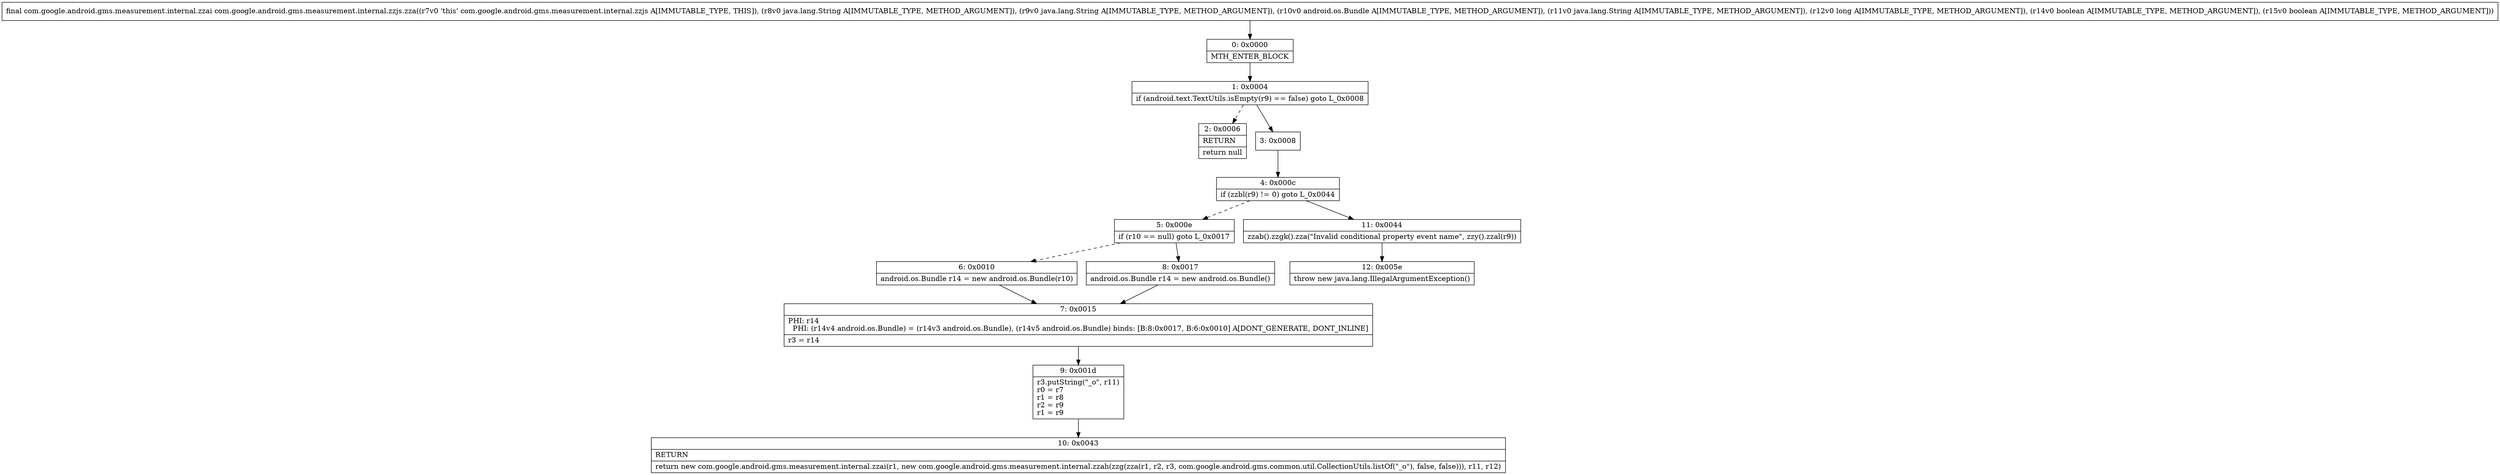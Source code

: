 digraph "CFG forcom.google.android.gms.measurement.internal.zzjs.zza(Ljava\/lang\/String;Ljava\/lang\/String;Landroid\/os\/Bundle;Ljava\/lang\/String;JZZ)Lcom\/google\/android\/gms\/measurement\/internal\/zzai;" {
Node_0 [shape=record,label="{0\:\ 0x0000|MTH_ENTER_BLOCK\l}"];
Node_1 [shape=record,label="{1\:\ 0x0004|if (android.text.TextUtils.isEmpty(r9) == false) goto L_0x0008\l}"];
Node_2 [shape=record,label="{2\:\ 0x0006|RETURN\l|return null\l}"];
Node_3 [shape=record,label="{3\:\ 0x0008}"];
Node_4 [shape=record,label="{4\:\ 0x000c|if (zzbl(r9) != 0) goto L_0x0044\l}"];
Node_5 [shape=record,label="{5\:\ 0x000e|if (r10 == null) goto L_0x0017\l}"];
Node_6 [shape=record,label="{6\:\ 0x0010|android.os.Bundle r14 = new android.os.Bundle(r10)\l}"];
Node_7 [shape=record,label="{7\:\ 0x0015|PHI: r14 \l  PHI: (r14v4 android.os.Bundle) = (r14v3 android.os.Bundle), (r14v5 android.os.Bundle) binds: [B:8:0x0017, B:6:0x0010] A[DONT_GENERATE, DONT_INLINE]\l|r3 = r14\l}"];
Node_8 [shape=record,label="{8\:\ 0x0017|android.os.Bundle r14 = new android.os.Bundle()\l}"];
Node_9 [shape=record,label="{9\:\ 0x001d|r3.putString(\"_o\", r11)\lr0 = r7\lr1 = r8\lr2 = r9\lr1 = r9\l}"];
Node_10 [shape=record,label="{10\:\ 0x0043|RETURN\l|return new com.google.android.gms.measurement.internal.zzai(r1, new com.google.android.gms.measurement.internal.zzah(zzg(zza(r1, r2, r3, com.google.android.gms.common.util.CollectionUtils.listOf(\"_o\"), false, false))), r11, r12)\l}"];
Node_11 [shape=record,label="{11\:\ 0x0044|zzab().zzgk().zza(\"Invalid conditional property event name\", zzy().zzal(r9))\l}"];
Node_12 [shape=record,label="{12\:\ 0x005e|throw new java.lang.IllegalArgumentException()\l}"];
MethodNode[shape=record,label="{final com.google.android.gms.measurement.internal.zzai com.google.android.gms.measurement.internal.zzjs.zza((r7v0 'this' com.google.android.gms.measurement.internal.zzjs A[IMMUTABLE_TYPE, THIS]), (r8v0 java.lang.String A[IMMUTABLE_TYPE, METHOD_ARGUMENT]), (r9v0 java.lang.String A[IMMUTABLE_TYPE, METHOD_ARGUMENT]), (r10v0 android.os.Bundle A[IMMUTABLE_TYPE, METHOD_ARGUMENT]), (r11v0 java.lang.String A[IMMUTABLE_TYPE, METHOD_ARGUMENT]), (r12v0 long A[IMMUTABLE_TYPE, METHOD_ARGUMENT]), (r14v0 boolean A[IMMUTABLE_TYPE, METHOD_ARGUMENT]), (r15v0 boolean A[IMMUTABLE_TYPE, METHOD_ARGUMENT])) }"];
MethodNode -> Node_0;
Node_0 -> Node_1;
Node_1 -> Node_2[style=dashed];
Node_1 -> Node_3;
Node_3 -> Node_4;
Node_4 -> Node_5[style=dashed];
Node_4 -> Node_11;
Node_5 -> Node_6[style=dashed];
Node_5 -> Node_8;
Node_6 -> Node_7;
Node_7 -> Node_9;
Node_8 -> Node_7;
Node_9 -> Node_10;
Node_11 -> Node_12;
}

